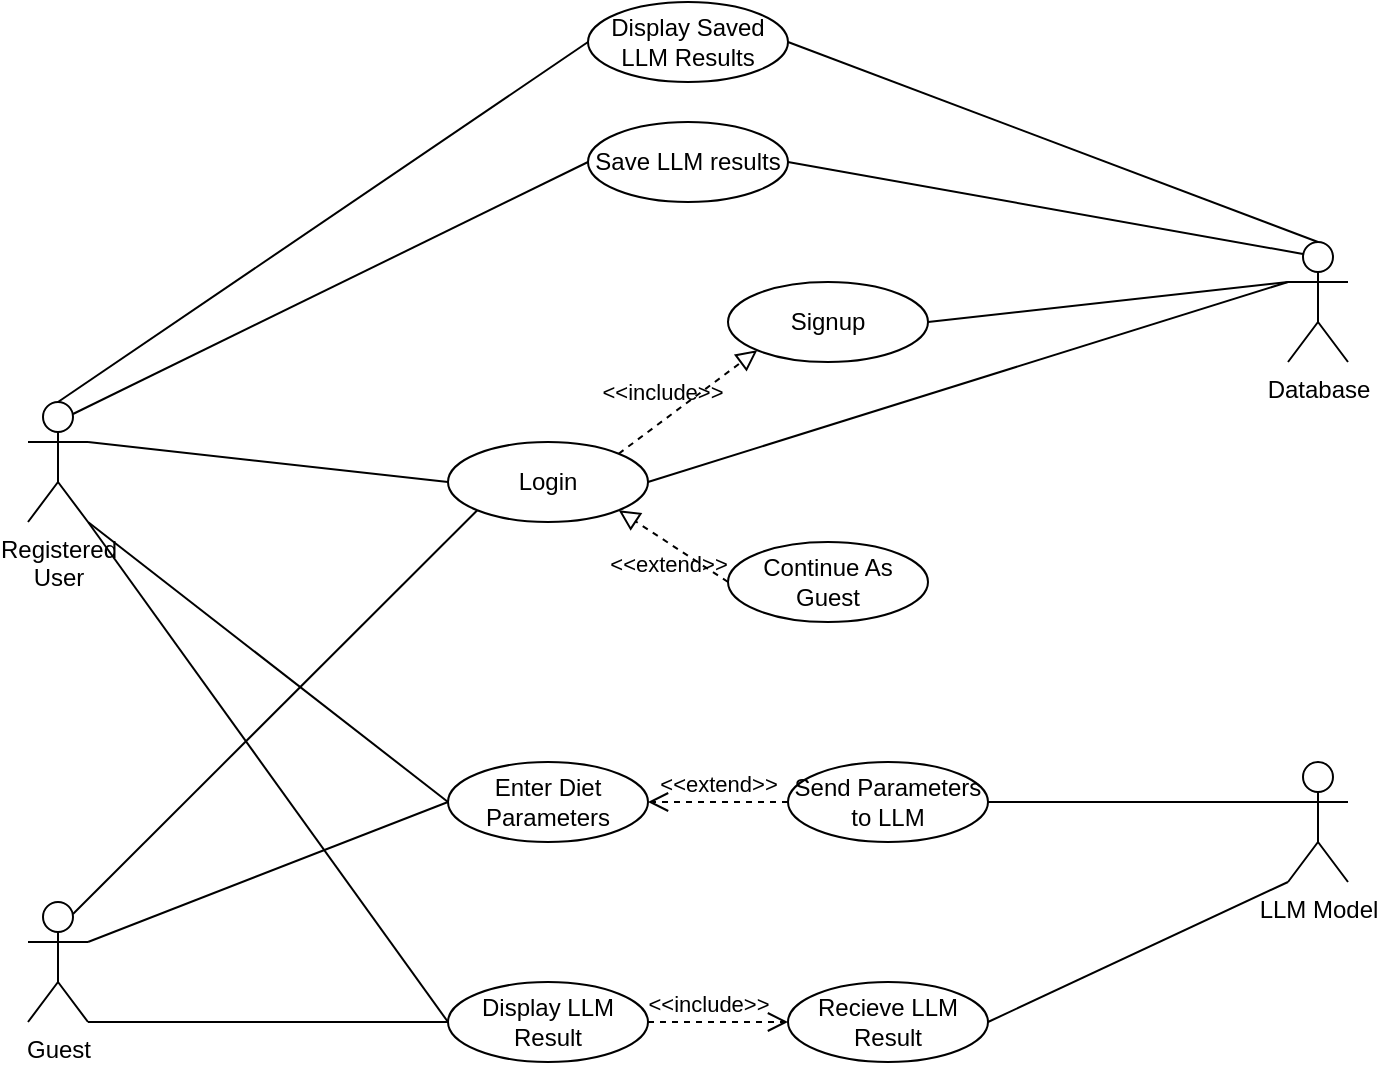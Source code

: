 <mxfile version="26.0.9">
  <diagram name="Page-1" id="LhFmoJe1Ea9e8ZPi2Cto">
    <mxGraphModel dx="546" dy="824" grid="1" gridSize="10" guides="1" tooltips="1" connect="1" arrows="1" fold="1" page="1" pageScale="1" pageWidth="850" pageHeight="1100" math="0" shadow="0">
      <root>
        <mxCell id="0" />
        <mxCell id="1" parent="0" />
        <mxCell id="ZIjUHigKVdCdeJmHMCLA-1" value="Registered&lt;br&gt;User" style="shape=umlActor;verticalLabelPosition=bottom;verticalAlign=top;html=1;outlineConnect=0;" vertex="1" parent="1">
          <mxGeometry x="40" y="300" width="30" height="60" as="geometry" />
        </mxCell>
        <mxCell id="ZIjUHigKVdCdeJmHMCLA-2" value="" style="endArrow=none;html=1;rounded=0;exitX=1;exitY=0.333;exitDx=0;exitDy=0;exitPerimeter=0;entryX=0;entryY=0.5;entryDx=0;entryDy=0;" edge="1" parent="1" source="ZIjUHigKVdCdeJmHMCLA-1" target="ZIjUHigKVdCdeJmHMCLA-3">
          <mxGeometry width="50" height="50" relative="1" as="geometry">
            <mxPoint x="160" y="400" as="sourcePoint" />
            <mxPoint x="210" y="350" as="targetPoint" />
          </mxGeometry>
        </mxCell>
        <mxCell id="ZIjUHigKVdCdeJmHMCLA-3" value="Login" style="ellipse;whiteSpace=wrap;html=1;align=center;" vertex="1" parent="1">
          <mxGeometry x="250" y="320" width="100" height="40" as="geometry" />
        </mxCell>
        <mxCell id="ZIjUHigKVdCdeJmHMCLA-4" value="&amp;lt;&amp;lt;include&amp;gt;&amp;gt;" style="endArrow=block;startArrow=none;endFill=0;startFill=0;endSize=8;html=1;verticalAlign=bottom;dashed=1;labelBackgroundColor=none;rounded=0;exitX=1;exitY=0;exitDx=0;exitDy=0;entryX=0;entryY=1;entryDx=0;entryDy=0;" edge="1" parent="1" source="ZIjUHigKVdCdeJmHMCLA-3" target="ZIjUHigKVdCdeJmHMCLA-6">
          <mxGeometry x="-0.297" y="4" width="160" relative="1" as="geometry">
            <mxPoint x="430" y="310" as="sourcePoint" />
            <mxPoint x="410" y="290" as="targetPoint" />
            <mxPoint as="offset" />
          </mxGeometry>
        </mxCell>
        <mxCell id="ZIjUHigKVdCdeJmHMCLA-6" value="Signup" style="ellipse;whiteSpace=wrap;html=1;align=center;" vertex="1" parent="1">
          <mxGeometry x="390" y="240" width="100" height="40" as="geometry" />
        </mxCell>
        <mxCell id="ZIjUHigKVdCdeJmHMCLA-7" value="&amp;lt;&amp;lt;extend&amp;gt;&amp;gt;" style="endArrow=block;startArrow=none;endFill=0;startFill=0;endSize=8;html=1;verticalAlign=bottom;dashed=1;labelBackgroundColor=none;rounded=0;entryX=1;entryY=1;entryDx=0;entryDy=0;exitX=0;exitY=0.5;exitDx=0;exitDy=0;" edge="1" parent="1" source="ZIjUHigKVdCdeJmHMCLA-8" target="ZIjUHigKVdCdeJmHMCLA-3">
          <mxGeometry x="-0.233" y="16" width="160" relative="1" as="geometry">
            <mxPoint x="420" y="380" as="sourcePoint" />
            <mxPoint x="510" y="360" as="targetPoint" />
            <mxPoint as="offset" />
          </mxGeometry>
        </mxCell>
        <mxCell id="ZIjUHigKVdCdeJmHMCLA-8" value="Continue As Guest" style="ellipse;whiteSpace=wrap;html=1;align=center;" vertex="1" parent="1">
          <mxGeometry x="390" y="370" width="100" height="40" as="geometry" />
        </mxCell>
        <mxCell id="ZIjUHigKVdCdeJmHMCLA-9" value="Database" style="shape=umlActor;verticalLabelPosition=bottom;verticalAlign=top;html=1;" vertex="1" parent="1">
          <mxGeometry x="670" y="220" width="30" height="60" as="geometry" />
        </mxCell>
        <mxCell id="ZIjUHigKVdCdeJmHMCLA-12" value="" style="endArrow=none;html=1;rounded=0;entryX=0;entryY=0.333;entryDx=0;entryDy=0;entryPerimeter=0;exitX=1;exitY=0.5;exitDx=0;exitDy=0;" edge="1" parent="1" source="ZIjUHigKVdCdeJmHMCLA-3" target="ZIjUHigKVdCdeJmHMCLA-9">
          <mxGeometry width="50" height="50" relative="1" as="geometry">
            <mxPoint x="480" y="400" as="sourcePoint" />
            <mxPoint x="530" y="350" as="targetPoint" />
          </mxGeometry>
        </mxCell>
        <mxCell id="ZIjUHigKVdCdeJmHMCLA-14" value="Enter Diet Parameters" style="ellipse;whiteSpace=wrap;html=1;align=center;" vertex="1" parent="1">
          <mxGeometry x="250" y="480" width="100" height="40" as="geometry" />
        </mxCell>
        <mxCell id="ZIjUHigKVdCdeJmHMCLA-15" value="" style="endArrow=none;html=1;rounded=0;exitX=1;exitY=1;exitDx=0;exitDy=0;exitPerimeter=0;entryX=0;entryY=0.5;entryDx=0;entryDy=0;" edge="1" parent="1" source="ZIjUHigKVdCdeJmHMCLA-1" target="ZIjUHigKVdCdeJmHMCLA-14">
          <mxGeometry width="50" height="50" relative="1" as="geometry">
            <mxPoint x="180" y="436" as="sourcePoint" />
            <mxPoint x="290" y="380" as="targetPoint" />
          </mxGeometry>
        </mxCell>
        <mxCell id="ZIjUHigKVdCdeJmHMCLA-16" value="Send Parameters to LLM" style="ellipse;whiteSpace=wrap;html=1;align=center;" vertex="1" parent="1">
          <mxGeometry x="420" y="480" width="100" height="40" as="geometry" />
        </mxCell>
        <mxCell id="ZIjUHigKVdCdeJmHMCLA-17" value="&amp;lt;&amp;lt;extend&amp;gt;&amp;gt;" style="endArrow=open;startArrow=none;endFill=0;startFill=0;endSize=8;html=1;verticalAlign=bottom;dashed=1;labelBackgroundColor=none;rounded=0;entryX=1;entryY=0.5;entryDx=0;entryDy=0;exitX=0;exitY=0.5;exitDx=0;exitDy=0;" edge="1" parent="1" source="ZIjUHigKVdCdeJmHMCLA-16" target="ZIjUHigKVdCdeJmHMCLA-14">
          <mxGeometry width="160" relative="1" as="geometry">
            <mxPoint x="200" y="550" as="sourcePoint" />
            <mxPoint x="360" y="550" as="targetPoint" />
          </mxGeometry>
        </mxCell>
        <mxCell id="ZIjUHigKVdCdeJmHMCLA-19" value="&amp;lt;&amp;lt;include&amp;gt;&amp;gt;" style="endArrow=open;startArrow=none;endFill=0;startFill=0;endSize=8;html=1;verticalAlign=bottom;dashed=1;labelBackgroundColor=none;rounded=0;entryX=0;entryY=0.5;entryDx=0;entryDy=0;exitX=1;exitY=0.5;exitDx=0;exitDy=0;exitPerimeter=0;" edge="1" parent="1" source="ZIjUHigKVdCdeJmHMCLA-30" target="ZIjUHigKVdCdeJmHMCLA-20">
          <mxGeometry x="-0.143" width="160" relative="1" as="geometry">
            <mxPoint x="360" y="610" as="sourcePoint" />
            <mxPoint x="390" y="600" as="targetPoint" />
            <mxPoint as="offset" />
          </mxGeometry>
        </mxCell>
        <mxCell id="ZIjUHigKVdCdeJmHMCLA-20" value="Recieve LLM Result" style="ellipse;whiteSpace=wrap;html=1;align=center;" vertex="1" parent="1">
          <mxGeometry x="420" y="590" width="100" height="40" as="geometry" />
        </mxCell>
        <mxCell id="ZIjUHigKVdCdeJmHMCLA-21" value="" style="endArrow=none;html=1;rounded=0;exitX=1;exitY=0.5;exitDx=0;exitDy=0;entryX=0;entryY=0.333;entryDx=0;entryDy=0;entryPerimeter=0;" edge="1" parent="1" source="ZIjUHigKVdCdeJmHMCLA-16" target="ZIjUHigKVdCdeJmHMCLA-22">
          <mxGeometry width="50" height="50" relative="1" as="geometry">
            <mxPoint x="500" y="400" as="sourcePoint" />
            <mxPoint x="640" y="460" as="targetPoint" />
          </mxGeometry>
        </mxCell>
        <mxCell id="ZIjUHigKVdCdeJmHMCLA-22" value="LLM Model" style="shape=umlActor;verticalLabelPosition=bottom;verticalAlign=top;html=1;" vertex="1" parent="1">
          <mxGeometry x="670" y="480" width="30" height="60" as="geometry" />
        </mxCell>
        <mxCell id="ZIjUHigKVdCdeJmHMCLA-23" value="Save LLM results" style="ellipse;whiteSpace=wrap;html=1;align=center;" vertex="1" parent="1">
          <mxGeometry x="320" y="160" width="100" height="40" as="geometry" />
        </mxCell>
        <mxCell id="ZIjUHigKVdCdeJmHMCLA-24" value="" style="endArrow=none;html=1;rounded=0;exitX=0.75;exitY=0.1;exitDx=0;exitDy=0;exitPerimeter=0;entryX=0;entryY=0.5;entryDx=0;entryDy=0;" edge="1" parent="1" source="ZIjUHigKVdCdeJmHMCLA-1" target="ZIjUHigKVdCdeJmHMCLA-23">
          <mxGeometry width="50" height="50" relative="1" as="geometry">
            <mxPoint x="147" y="360" as="sourcePoint" />
            <mxPoint x="250" y="298" as="targetPoint" />
          </mxGeometry>
        </mxCell>
        <mxCell id="ZIjUHigKVdCdeJmHMCLA-25" value="" style="endArrow=none;html=1;rounded=0;entryX=0.25;entryY=0.1;entryDx=0;entryDy=0;entryPerimeter=0;exitX=1;exitY=0.5;exitDx=0;exitDy=0;" edge="1" parent="1" source="ZIjUHigKVdCdeJmHMCLA-23" target="ZIjUHigKVdCdeJmHMCLA-9">
          <mxGeometry width="50" height="50" relative="1" as="geometry">
            <mxPoint x="350" y="300" as="sourcePoint" />
            <mxPoint x="670" y="200" as="targetPoint" />
          </mxGeometry>
        </mxCell>
        <mxCell id="ZIjUHigKVdCdeJmHMCLA-26" value="" style="endArrow=none;html=1;rounded=0;entryX=0;entryY=0.333;entryDx=0;entryDy=0;entryPerimeter=0;exitX=1;exitY=0.5;exitDx=0;exitDy=0;" edge="1" parent="1" source="ZIjUHigKVdCdeJmHMCLA-6" target="ZIjUHigKVdCdeJmHMCLA-9">
          <mxGeometry width="50" height="50" relative="1" as="geometry">
            <mxPoint x="425" y="400" as="sourcePoint" />
            <mxPoint x="745" y="300" as="targetPoint" />
          </mxGeometry>
        </mxCell>
        <mxCell id="ZIjUHigKVdCdeJmHMCLA-27" value="Display Saved LLM Results" style="ellipse;whiteSpace=wrap;html=1;align=center;" vertex="1" parent="1">
          <mxGeometry x="320" y="100" width="100" height="40" as="geometry" />
        </mxCell>
        <mxCell id="ZIjUHigKVdCdeJmHMCLA-28" value="" style="endArrow=none;html=1;rounded=0;exitX=0.5;exitY=0;exitDx=0;exitDy=0;exitPerimeter=0;entryX=0;entryY=0.5;entryDx=0;entryDy=0;" edge="1" parent="1" source="ZIjUHigKVdCdeJmHMCLA-1" target="ZIjUHigKVdCdeJmHMCLA-27">
          <mxGeometry width="50" height="50" relative="1" as="geometry">
            <mxPoint x="140" y="346" as="sourcePoint" />
            <mxPoint x="320" y="130" as="targetPoint" />
          </mxGeometry>
        </mxCell>
        <mxCell id="ZIjUHigKVdCdeJmHMCLA-29" value="" style="endArrow=none;html=1;rounded=0;entryX=0.5;entryY=0;entryDx=0;entryDy=0;entryPerimeter=0;exitX=1;exitY=0.5;exitDx=0;exitDy=0;" edge="1" parent="1" source="ZIjUHigKVdCdeJmHMCLA-27" target="ZIjUHigKVdCdeJmHMCLA-9">
          <mxGeometry width="50" height="50" relative="1" as="geometry">
            <mxPoint x="440" y="130" as="sourcePoint" />
            <mxPoint x="698" y="176" as="targetPoint" />
          </mxGeometry>
        </mxCell>
        <mxCell id="ZIjUHigKVdCdeJmHMCLA-30" value="Display LLM Result" style="ellipse;whiteSpace=wrap;html=1;align=center;" vertex="1" parent="1">
          <mxGeometry x="250" y="590" width="100" height="40" as="geometry" />
        </mxCell>
        <mxCell id="ZIjUHigKVdCdeJmHMCLA-31" value="" style="endArrow=none;html=1;rounded=0;exitX=1;exitY=1;exitDx=0;exitDy=0;exitPerimeter=0;entryX=0;entryY=0.5;entryDx=0;entryDy=0;" edge="1" parent="1" source="ZIjUHigKVdCdeJmHMCLA-1" target="ZIjUHigKVdCdeJmHMCLA-30">
          <mxGeometry width="50" height="50" relative="1" as="geometry">
            <mxPoint x="60" y="420" as="sourcePoint" />
            <mxPoint x="240" y="560" as="targetPoint" />
          </mxGeometry>
        </mxCell>
        <mxCell id="ZIjUHigKVdCdeJmHMCLA-32" value="" style="endArrow=none;html=1;rounded=0;exitX=1;exitY=0.5;exitDx=0;exitDy=0;entryX=0;entryY=1;entryDx=0;entryDy=0;entryPerimeter=0;" edge="1" parent="1" source="ZIjUHigKVdCdeJmHMCLA-20" target="ZIjUHigKVdCdeJmHMCLA-22">
          <mxGeometry width="50" height="50" relative="1" as="geometry">
            <mxPoint x="530" y="570" as="sourcePoint" />
            <mxPoint x="680" y="570" as="targetPoint" />
          </mxGeometry>
        </mxCell>
        <mxCell id="ZIjUHigKVdCdeJmHMCLA-33" value="Guest" style="shape=umlActor;verticalLabelPosition=bottom;verticalAlign=top;html=1;outlineConnect=0;" vertex="1" parent="1">
          <mxGeometry x="40" y="550" width="30" height="60" as="geometry" />
        </mxCell>
        <mxCell id="ZIjUHigKVdCdeJmHMCLA-34" value="" style="endArrow=none;html=1;rounded=0;exitX=1;exitY=1;exitDx=0;exitDy=0;exitPerimeter=0;" edge="1" parent="1" source="ZIjUHigKVdCdeJmHMCLA-33">
          <mxGeometry width="50" height="50" relative="1" as="geometry">
            <mxPoint x="30" y="460" as="sourcePoint" />
            <mxPoint x="250" y="610" as="targetPoint" />
          </mxGeometry>
        </mxCell>
        <mxCell id="ZIjUHigKVdCdeJmHMCLA-35" value="" style="endArrow=none;html=1;rounded=0;exitX=1;exitY=0.333;exitDx=0;exitDy=0;exitPerimeter=0;entryX=0;entryY=0.5;entryDx=0;entryDy=0;" edge="1" parent="1" source="ZIjUHigKVdCdeJmHMCLA-33" target="ZIjUHigKVdCdeJmHMCLA-14">
          <mxGeometry width="50" height="50" relative="1" as="geometry">
            <mxPoint x="80" y="570" as="sourcePoint" />
            <mxPoint x="260" y="570" as="targetPoint" />
          </mxGeometry>
        </mxCell>
        <mxCell id="ZIjUHigKVdCdeJmHMCLA-36" value="" style="endArrow=none;html=1;rounded=0;exitX=0.75;exitY=0.1;exitDx=0;exitDy=0;exitPerimeter=0;entryX=0;entryY=1;entryDx=0;entryDy=0;" edge="1" parent="1" source="ZIjUHigKVdCdeJmHMCLA-33" target="ZIjUHigKVdCdeJmHMCLA-3">
          <mxGeometry width="50" height="50" relative="1" as="geometry">
            <mxPoint x="55" y="556" as="sourcePoint" />
            <mxPoint x="250" y="500" as="targetPoint" />
          </mxGeometry>
        </mxCell>
      </root>
    </mxGraphModel>
  </diagram>
</mxfile>
